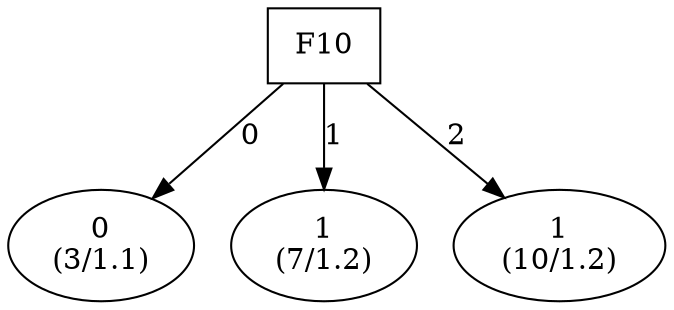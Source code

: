 digraph YaDT {
n0 [ shape=box, label="F10\n"]
n0 -> n1 [label="0"]
n1 [ shape=ellipse, label="0\n(3/1.1)"]
n0 -> n2 [label="1"]
n2 [ shape=ellipse, label="1\n(7/1.2)"]
n0 -> n3 [label="2"]
n3 [ shape=ellipse, label="1\n(10/1.2)"]
}
